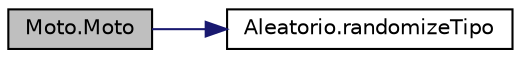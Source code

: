 digraph "Moto.Moto"
{
  edge [fontname="Helvetica",fontsize="10",labelfontname="Helvetica",labelfontsize="10"];
  node [fontname="Helvetica",fontsize="10",shape=record];
  rankdir="LR";
  Node0 [label="Moto.Moto",height=0.2,width=0.4,color="black", fillcolor="grey75", style="filled", fontcolor="black"];
  Node0 -> Node1 [color="midnightblue",fontsize="10",style="solid",fontname="Helvetica"];
  Node1 [label="Aleatorio.randomizeTipo",height=0.2,width=0.4,color="black", fillcolor="white", style="filled",URL="$class_aleatorio.html#aaa35a5ed7a2a6696fadfad7181392fb8",tooltip="volta um tipo de moto aleatória "];
}
